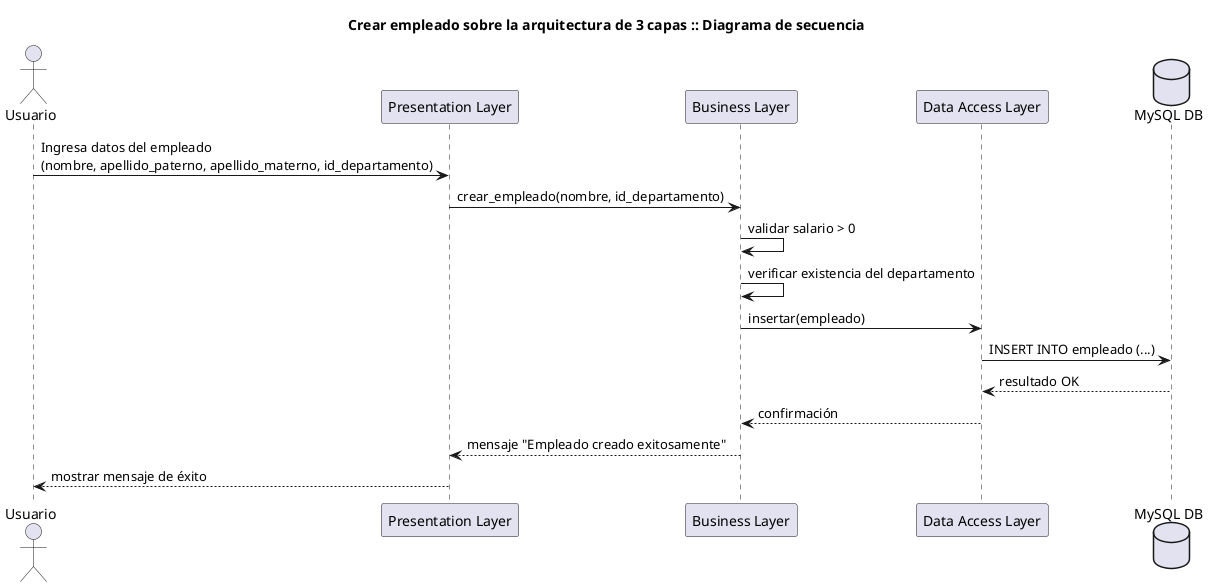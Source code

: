 @startuml
title Crear empleado sobre la arquitectura de 3 capas :: Diagrama de secuencia

actor Usuario as U
participant "Presentation Layer"  as PL
participant "Business Layer" as BL
participant "Data Access Layer" as DAL
database "MySQL DB" as DB

U -> PL: Ingresa datos del empleado\n(nombre, apellido_paterno, apellido_materno, id_departamento)
PL -> BL: crear_empleado(nombre, id_departamento)
BL -> BL: validar salario > 0
BL -> BL: verificar existencia del departamento
BL -> DAL: insertar(empleado)
DAL -> DB: INSERT INTO empleado (...)
DB --> DAL: resultado OK
DAL --> BL: confirmación
BL --> PL: mensaje "Empleado creado exitosamente"
PL --> U: mostrar mensaje de éxito

@enduml